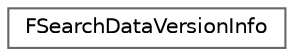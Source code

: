 digraph "Graphical Class Hierarchy"
{
 // INTERACTIVE_SVG=YES
 // LATEX_PDF_SIZE
  bgcolor="transparent";
  edge [fontname=Helvetica,fontsize=10,labelfontname=Helvetica,labelfontsize=10];
  node [fontname=Helvetica,fontsize=10,shape=box,height=0.2,width=0.4];
  rankdir="LR";
  Node0 [id="Node000000",label="FSearchDataVersionInfo",height=0.2,width=0.4,color="grey40", fillcolor="white", style="filled",URL="$de/d82/structFSearchDataVersionInfo.html",tooltip="FiB data versioning."];
}
